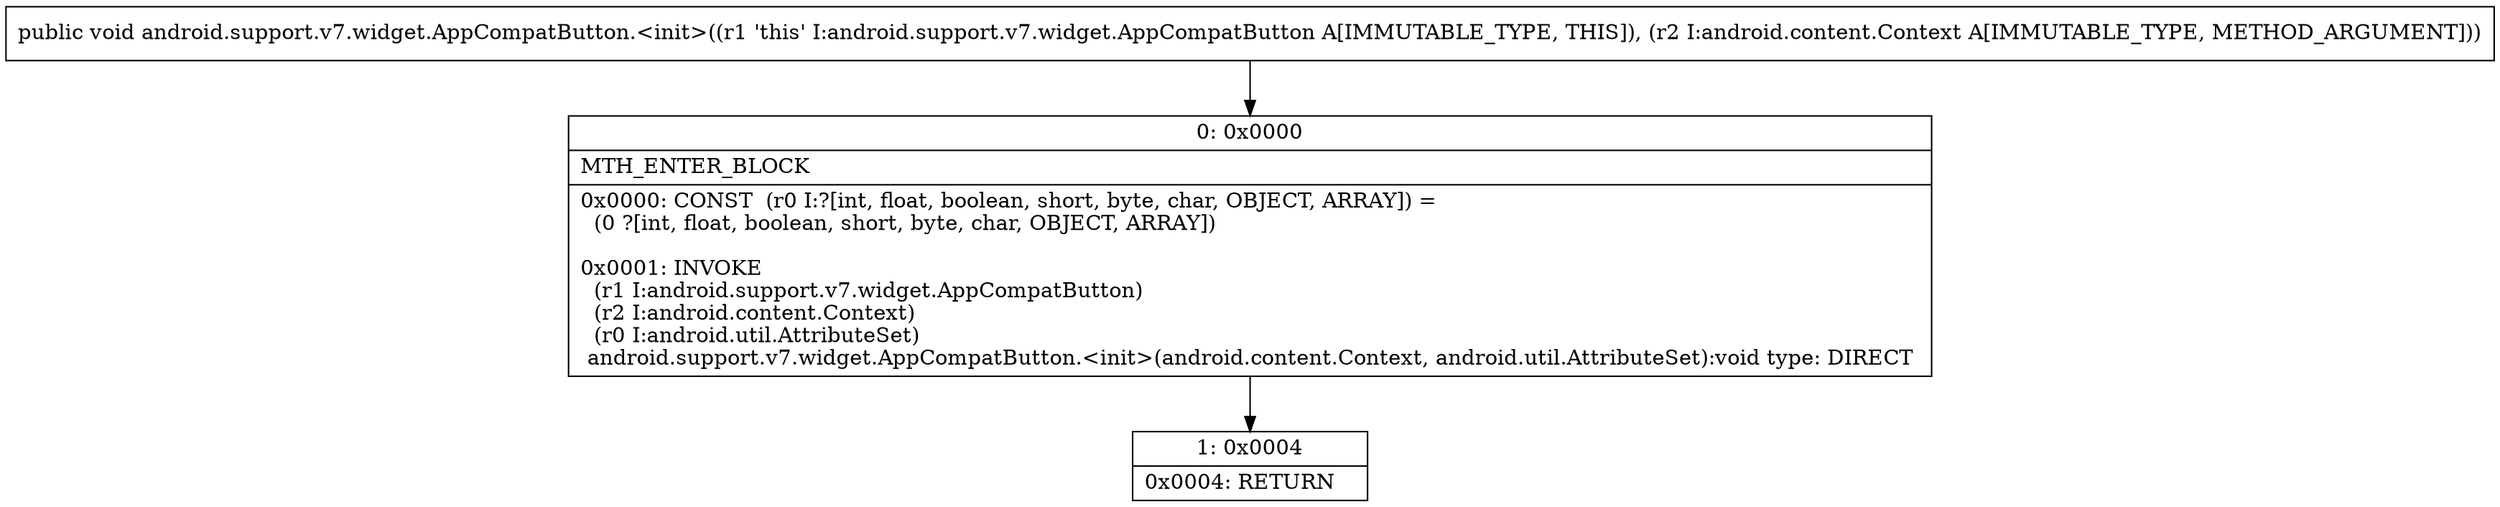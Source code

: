 digraph "CFG forandroid.support.v7.widget.AppCompatButton.\<init\>(Landroid\/content\/Context;)V" {
Node_0 [shape=record,label="{0\:\ 0x0000|MTH_ENTER_BLOCK\l|0x0000: CONST  (r0 I:?[int, float, boolean, short, byte, char, OBJECT, ARRAY]) = \l  (0 ?[int, float, boolean, short, byte, char, OBJECT, ARRAY])\l \l0x0001: INVOKE  \l  (r1 I:android.support.v7.widget.AppCompatButton)\l  (r2 I:android.content.Context)\l  (r0 I:android.util.AttributeSet)\l android.support.v7.widget.AppCompatButton.\<init\>(android.content.Context, android.util.AttributeSet):void type: DIRECT \l}"];
Node_1 [shape=record,label="{1\:\ 0x0004|0x0004: RETURN   \l}"];
MethodNode[shape=record,label="{public void android.support.v7.widget.AppCompatButton.\<init\>((r1 'this' I:android.support.v7.widget.AppCompatButton A[IMMUTABLE_TYPE, THIS]), (r2 I:android.content.Context A[IMMUTABLE_TYPE, METHOD_ARGUMENT])) }"];
MethodNode -> Node_0;
Node_0 -> Node_1;
}

